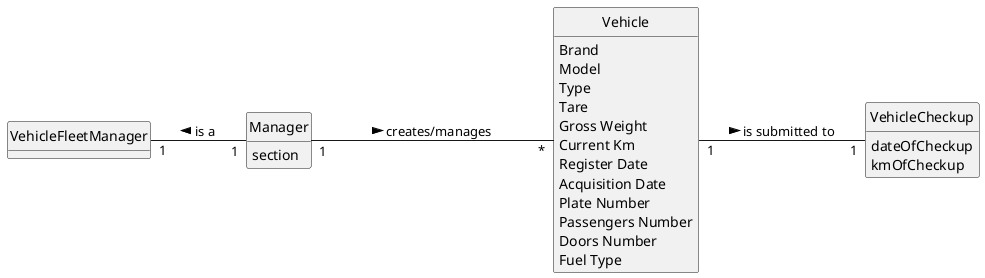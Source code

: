 @startuml
skinparam monochrome true
skinparam packageStyle rectangle
skinparam shadowing false

left to right direction

skinparam classAttributeIconSize 0

hide circle
hide methods

class Manager {
    section
}

class VehicleFleetManager {

}

class Vehicle {
    Brand
    Model
    Type
    Tare
    Gross Weight
    Current Km
    Register Date
    Acquisition Date
    Maintenance/Check-up Frequency (in Km)
    Plate Number
    Passengers Number
    Doors Number
    Fuel Type
    Trailer Machines (Yes/No)
    Last Maintenance/Check-up (Km)
    Last Maintenance/Check-up (Date)
}

class VehicleCheckup{
    dateOfCheckup
    kmOfCheckup
}

Manager "1" --- "*" Vehicle: creates/manages >
Manager "1" --up "1" VehicleFleetManager: is a >
Vehicle "1" -- "1" VehicleCheckup: is submitted to >

@enduml
